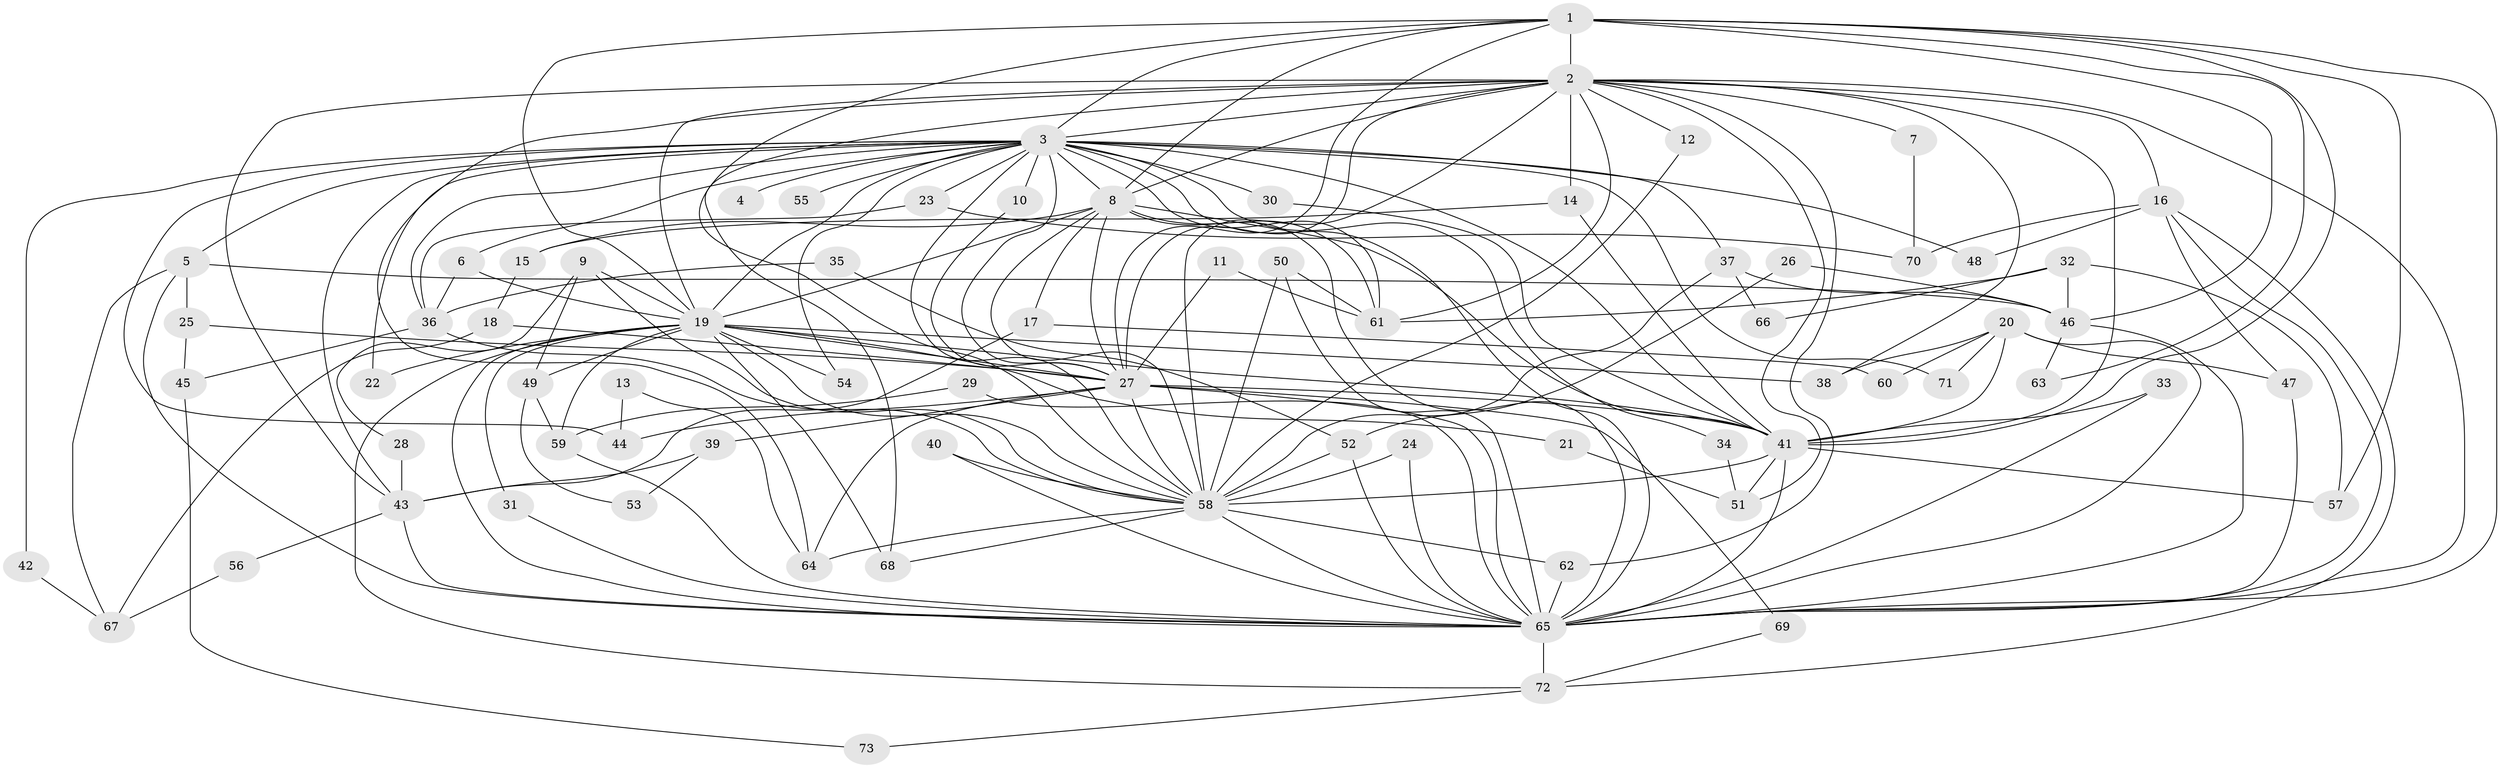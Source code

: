 // original degree distribution, {12: 0.009708737864077669, 14: 0.009708737864077669, 22: 0.019417475728155338, 31: 0.009708737864077669, 17: 0.019417475728155338, 29: 0.009708737864077669, 18: 0.009708737864077669, 19: 0.009708737864077669, 2: 0.5436893203883495, 5: 0.04854368932038835, 7: 0.02912621359223301, 3: 0.18446601941747573, 6: 0.02912621359223301, 4: 0.06796116504854369}
// Generated by graph-tools (version 1.1) at 2025/36/03/04/25 23:36:18]
// undirected, 73 vertices, 176 edges
graph export_dot {
  node [color=gray90,style=filled];
  1;
  2;
  3;
  4;
  5;
  6;
  7;
  8;
  9;
  10;
  11;
  12;
  13;
  14;
  15;
  16;
  17;
  18;
  19;
  20;
  21;
  22;
  23;
  24;
  25;
  26;
  27;
  28;
  29;
  30;
  31;
  32;
  33;
  34;
  35;
  36;
  37;
  38;
  39;
  40;
  41;
  42;
  43;
  44;
  45;
  46;
  47;
  48;
  49;
  50;
  51;
  52;
  53;
  54;
  55;
  56;
  57;
  58;
  59;
  60;
  61;
  62;
  63;
  64;
  65;
  66;
  67;
  68;
  69;
  70;
  71;
  72;
  73;
  1 -- 2 [weight=2.0];
  1 -- 3 [weight=1.0];
  1 -- 8 [weight=1.0];
  1 -- 19 [weight=1.0];
  1 -- 27 [weight=1.0];
  1 -- 41 [weight=1.0];
  1 -- 46 [weight=1.0];
  1 -- 57 [weight=1.0];
  1 -- 58 [weight=1.0];
  1 -- 63 [weight=1.0];
  1 -- 65 [weight=1.0];
  2 -- 3 [weight=2.0];
  2 -- 7 [weight=2.0];
  2 -- 8 [weight=2.0];
  2 -- 12 [weight=1.0];
  2 -- 14 [weight=1.0];
  2 -- 16 [weight=2.0];
  2 -- 19 [weight=3.0];
  2 -- 27 [weight=2.0];
  2 -- 38 [weight=2.0];
  2 -- 41 [weight=3.0];
  2 -- 43 [weight=1.0];
  2 -- 51 [weight=1.0];
  2 -- 58 [weight=3.0];
  2 -- 61 [weight=1.0];
  2 -- 62 [weight=1.0];
  2 -- 64 [weight=1.0];
  2 -- 65 [weight=2.0];
  2 -- 68 [weight=1.0];
  3 -- 4 [weight=1.0];
  3 -- 5 [weight=1.0];
  3 -- 6 [weight=1.0];
  3 -- 8 [weight=2.0];
  3 -- 10 [weight=1.0];
  3 -- 19 [weight=1.0];
  3 -- 22 [weight=1.0];
  3 -- 23 [weight=1.0];
  3 -- 27 [weight=1.0];
  3 -- 30 [weight=1.0];
  3 -- 34 [weight=1.0];
  3 -- 36 [weight=1.0];
  3 -- 37 [weight=1.0];
  3 -- 41 [weight=1.0];
  3 -- 42 [weight=1.0];
  3 -- 43 [weight=1.0];
  3 -- 44 [weight=1.0];
  3 -- 48 [weight=1.0];
  3 -- 54 [weight=1.0];
  3 -- 55 [weight=1.0];
  3 -- 58 [weight=1.0];
  3 -- 61 [weight=1.0];
  3 -- 65 [weight=1.0];
  3 -- 71 [weight=1.0];
  5 -- 25 [weight=1.0];
  5 -- 46 [weight=1.0];
  5 -- 65 [weight=1.0];
  5 -- 67 [weight=1.0];
  6 -- 19 [weight=1.0];
  6 -- 36 [weight=1.0];
  7 -- 70 [weight=1.0];
  8 -- 15 [weight=1.0];
  8 -- 17 [weight=1.0];
  8 -- 19 [weight=1.0];
  8 -- 27 [weight=1.0];
  8 -- 41 [weight=1.0];
  8 -- 58 [weight=1.0];
  8 -- 61 [weight=1.0];
  8 -- 65 [weight=2.0];
  9 -- 19 [weight=1.0];
  9 -- 28 [weight=1.0];
  9 -- 49 [weight=1.0];
  9 -- 58 [weight=1.0];
  10 -- 27 [weight=1.0];
  11 -- 27 [weight=1.0];
  11 -- 61 [weight=1.0];
  12 -- 58 [weight=1.0];
  13 -- 44 [weight=1.0];
  13 -- 64 [weight=1.0];
  14 -- 15 [weight=1.0];
  14 -- 41 [weight=1.0];
  15 -- 18 [weight=1.0];
  16 -- 47 [weight=1.0];
  16 -- 48 [weight=1.0];
  16 -- 65 [weight=1.0];
  16 -- 70 [weight=1.0];
  16 -- 72 [weight=1.0];
  17 -- 43 [weight=1.0];
  17 -- 60 [weight=1.0];
  18 -- 27 [weight=1.0];
  18 -- 67 [weight=1.0];
  19 -- 21 [weight=1.0];
  19 -- 22 [weight=1.0];
  19 -- 27 [weight=2.0];
  19 -- 31 [weight=1.0];
  19 -- 38 [weight=1.0];
  19 -- 41 [weight=1.0];
  19 -- 49 [weight=1.0];
  19 -- 54 [weight=1.0];
  19 -- 58 [weight=1.0];
  19 -- 59 [weight=1.0];
  19 -- 65 [weight=1.0];
  19 -- 68 [weight=1.0];
  19 -- 72 [weight=1.0];
  20 -- 38 [weight=1.0];
  20 -- 41 [weight=1.0];
  20 -- 47 [weight=1.0];
  20 -- 60 [weight=1.0];
  20 -- 65 [weight=1.0];
  20 -- 71 [weight=1.0];
  21 -- 51 [weight=1.0];
  23 -- 36 [weight=1.0];
  23 -- 70 [weight=1.0];
  24 -- 58 [weight=1.0];
  24 -- 65 [weight=1.0];
  25 -- 27 [weight=1.0];
  25 -- 45 [weight=1.0];
  26 -- 46 [weight=1.0];
  26 -- 52 [weight=1.0];
  27 -- 39 [weight=1.0];
  27 -- 41 [weight=1.0];
  27 -- 44 [weight=2.0];
  27 -- 58 [weight=1.0];
  27 -- 64 [weight=1.0];
  27 -- 65 [weight=1.0];
  27 -- 69 [weight=1.0];
  28 -- 43 [weight=1.0];
  29 -- 59 [weight=1.0];
  29 -- 65 [weight=1.0];
  30 -- 41 [weight=1.0];
  31 -- 65 [weight=1.0];
  32 -- 46 [weight=1.0];
  32 -- 57 [weight=1.0];
  32 -- 61 [weight=1.0];
  32 -- 66 [weight=1.0];
  33 -- 41 [weight=1.0];
  33 -- 65 [weight=1.0];
  34 -- 51 [weight=1.0];
  35 -- 36 [weight=1.0];
  35 -- 52 [weight=1.0];
  36 -- 45 [weight=1.0];
  36 -- 58 [weight=1.0];
  37 -- 46 [weight=1.0];
  37 -- 58 [weight=1.0];
  37 -- 66 [weight=1.0];
  39 -- 43 [weight=1.0];
  39 -- 53 [weight=1.0];
  40 -- 58 [weight=1.0];
  40 -- 65 [weight=1.0];
  41 -- 51 [weight=2.0];
  41 -- 57 [weight=1.0];
  41 -- 58 [weight=1.0];
  41 -- 65 [weight=1.0];
  42 -- 67 [weight=1.0];
  43 -- 56 [weight=1.0];
  43 -- 65 [weight=1.0];
  45 -- 73 [weight=1.0];
  46 -- 63 [weight=1.0];
  46 -- 65 [weight=1.0];
  47 -- 65 [weight=1.0];
  49 -- 53 [weight=1.0];
  49 -- 59 [weight=1.0];
  50 -- 58 [weight=1.0];
  50 -- 61 [weight=1.0];
  50 -- 65 [weight=1.0];
  52 -- 58 [weight=1.0];
  52 -- 65 [weight=1.0];
  56 -- 67 [weight=1.0];
  58 -- 62 [weight=1.0];
  58 -- 64 [weight=1.0];
  58 -- 65 [weight=2.0];
  58 -- 68 [weight=1.0];
  59 -- 65 [weight=1.0];
  62 -- 65 [weight=1.0];
  65 -- 72 [weight=1.0];
  69 -- 72 [weight=1.0];
  72 -- 73 [weight=1.0];
}

